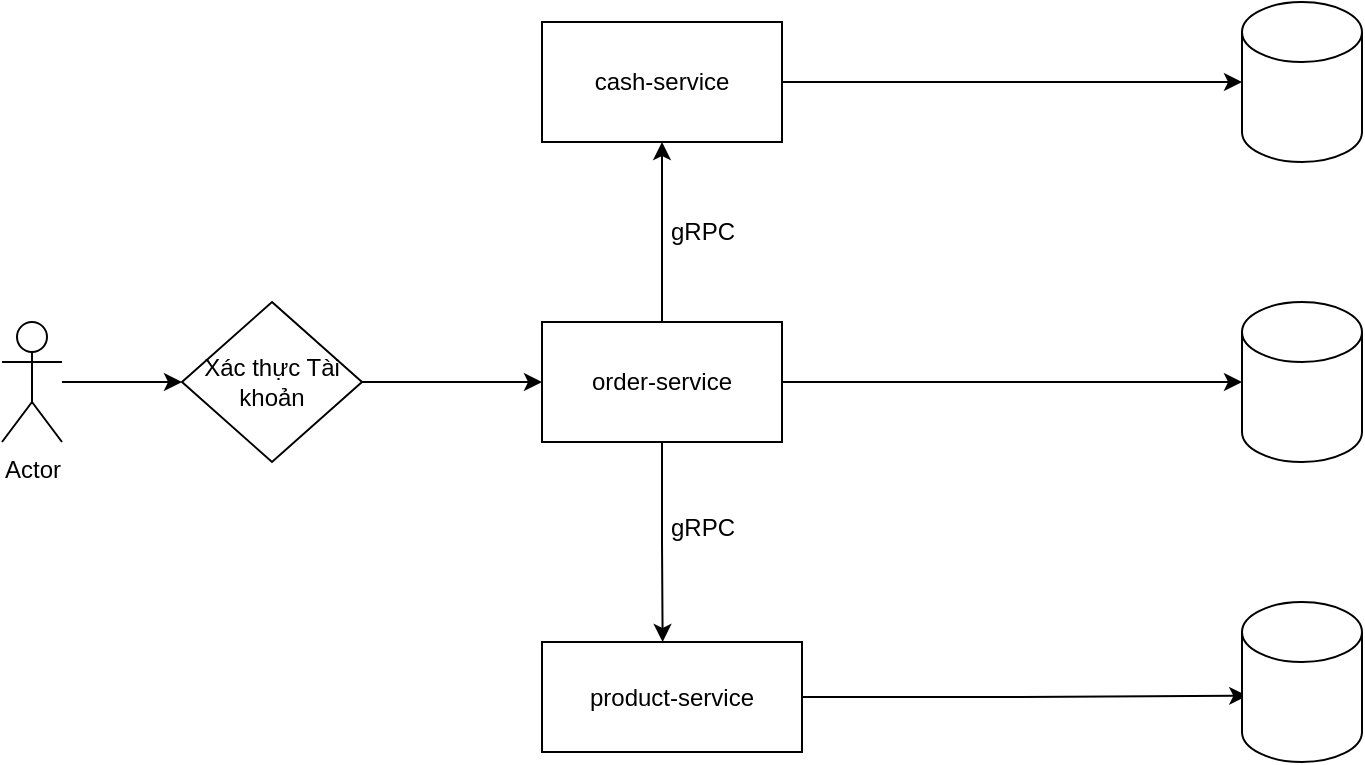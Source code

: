 <mxfile version="21.7.5" type="device" pages="2">
  <diagram name="Page-1" id="gezI6azONgvqdfEUvXY8">
    <mxGraphModel dx="1043" dy="574" grid="1" gridSize="10" guides="1" tooltips="1" connect="1" arrows="1" fold="1" page="1" pageScale="1" pageWidth="850" pageHeight="1100" math="0" shadow="0">
      <root>
        <mxCell id="0" />
        <mxCell id="1" parent="0" />
        <mxCell id="a0UMooy4stQ9v_j2zGhA-3" style="edgeStyle=orthogonalEdgeStyle;rounded=0;orthogonalLoop=1;jettySize=auto;html=1;" edge="1" parent="1" source="a0UMooy4stQ9v_j2zGhA-1" target="a0UMooy4stQ9v_j2zGhA-2">
          <mxGeometry relative="1" as="geometry" />
        </mxCell>
        <mxCell id="a0UMooy4stQ9v_j2zGhA-1" value="Actor" style="shape=umlActor;verticalLabelPosition=bottom;verticalAlign=top;html=1;outlineConnect=0;" vertex="1" parent="1">
          <mxGeometry x="50" y="680" width="30" height="60" as="geometry" />
        </mxCell>
        <mxCell id="a0UMooy4stQ9v_j2zGhA-22" style="edgeStyle=orthogonalEdgeStyle;rounded=0;orthogonalLoop=1;jettySize=auto;html=1;exitX=1;exitY=0.5;exitDx=0;exitDy=0;entryX=0;entryY=0.5;entryDx=0;entryDy=0;" edge="1" parent="1" source="a0UMooy4stQ9v_j2zGhA-2" target="a0UMooy4stQ9v_j2zGhA-15">
          <mxGeometry relative="1" as="geometry" />
        </mxCell>
        <mxCell id="a0UMooy4stQ9v_j2zGhA-2" value="Xác thực Tài khoản" style="rhombus;whiteSpace=wrap;html=1;" vertex="1" parent="1">
          <mxGeometry x="140" y="670" width="90" height="80" as="geometry" />
        </mxCell>
        <mxCell id="a0UMooy4stQ9v_j2zGhA-9" style="edgeStyle=orthogonalEdgeStyle;rounded=0;orthogonalLoop=1;jettySize=auto;html=1;exitX=1;exitY=0.5;exitDx=0;exitDy=0;entryX=0.044;entryY=0.586;entryDx=0;entryDy=0;entryPerimeter=0;" edge="1" parent="1" source="a0UMooy4stQ9v_j2zGhA-5" target="a0UMooy4stQ9v_j2zGhA-8">
          <mxGeometry relative="1" as="geometry" />
        </mxCell>
        <mxCell id="a0UMooy4stQ9v_j2zGhA-5" value="product-service" style="rounded=0;whiteSpace=wrap;html=1;" vertex="1" parent="1">
          <mxGeometry x="320" y="840" width="130" height="55" as="geometry" />
        </mxCell>
        <mxCell id="a0UMooy4stQ9v_j2zGhA-8" value="" style="shape=cylinder3;whiteSpace=wrap;html=1;boundedLbl=1;backgroundOutline=1;size=15;" vertex="1" parent="1">
          <mxGeometry x="670" y="820" width="60" height="80" as="geometry" />
        </mxCell>
        <mxCell id="a0UMooy4stQ9v_j2zGhA-10" value="cash-service" style="rounded=0;whiteSpace=wrap;html=1;" vertex="1" parent="1">
          <mxGeometry x="320" y="530" width="120" height="60" as="geometry" />
        </mxCell>
        <mxCell id="a0UMooy4stQ9v_j2zGhA-11" value="" style="shape=cylinder3;whiteSpace=wrap;html=1;boundedLbl=1;backgroundOutline=1;size=15;" vertex="1" parent="1">
          <mxGeometry x="670" y="520" width="60" height="80" as="geometry" />
        </mxCell>
        <mxCell id="a0UMooy4stQ9v_j2zGhA-12" value="" style="endArrow=classic;html=1;rounded=0;exitX=1;exitY=0.5;exitDx=0;exitDy=0;" edge="1" parent="1" source="a0UMooy4stQ9v_j2zGhA-10" target="a0UMooy4stQ9v_j2zGhA-11">
          <mxGeometry width="50" height="50" relative="1" as="geometry">
            <mxPoint x="460" y="700" as="sourcePoint" />
            <mxPoint x="510" y="650" as="targetPoint" />
          </mxGeometry>
        </mxCell>
        <mxCell id="a0UMooy4stQ9v_j2zGhA-17" style="edgeStyle=orthogonalEdgeStyle;rounded=0;orthogonalLoop=1;jettySize=auto;html=1;exitX=1;exitY=0.5;exitDx=0;exitDy=0;entryX=0;entryY=0.5;entryDx=0;entryDy=0;entryPerimeter=0;" edge="1" parent="1" source="a0UMooy4stQ9v_j2zGhA-15" target="a0UMooy4stQ9v_j2zGhA-16">
          <mxGeometry relative="1" as="geometry" />
        </mxCell>
        <mxCell id="a0UMooy4stQ9v_j2zGhA-18" style="edgeStyle=orthogonalEdgeStyle;rounded=0;orthogonalLoop=1;jettySize=auto;html=1;exitX=0.5;exitY=0;exitDx=0;exitDy=0;" edge="1" parent="1" source="a0UMooy4stQ9v_j2zGhA-15" target="a0UMooy4stQ9v_j2zGhA-10">
          <mxGeometry relative="1" as="geometry" />
        </mxCell>
        <mxCell id="a0UMooy4stQ9v_j2zGhA-20" style="edgeStyle=orthogonalEdgeStyle;rounded=0;orthogonalLoop=1;jettySize=auto;html=1;exitX=0.5;exitY=1;exitDx=0;exitDy=0;entryX=0.464;entryY=0;entryDx=0;entryDy=0;entryPerimeter=0;" edge="1" parent="1" source="a0UMooy4stQ9v_j2zGhA-15" target="a0UMooy4stQ9v_j2zGhA-5">
          <mxGeometry relative="1" as="geometry" />
        </mxCell>
        <mxCell id="a0UMooy4stQ9v_j2zGhA-15" value="order-service" style="rounded=0;whiteSpace=wrap;html=1;" vertex="1" parent="1">
          <mxGeometry x="320" y="680" width="120" height="60" as="geometry" />
        </mxCell>
        <mxCell id="a0UMooy4stQ9v_j2zGhA-16" value="" style="shape=cylinder3;whiteSpace=wrap;html=1;boundedLbl=1;backgroundOutline=1;size=15;" vertex="1" parent="1">
          <mxGeometry x="670" y="670" width="60" height="80" as="geometry" />
        </mxCell>
        <mxCell id="a0UMooy4stQ9v_j2zGhA-19" value="gRPC" style="text;html=1;align=center;verticalAlign=middle;resizable=0;points=[];autosize=1;strokeColor=none;fillColor=none;" vertex="1" parent="1">
          <mxGeometry x="370" y="620" width="60" height="30" as="geometry" />
        </mxCell>
        <mxCell id="a0UMooy4stQ9v_j2zGhA-21" value="gRPC" style="text;html=1;align=center;verticalAlign=middle;resizable=0;points=[];autosize=1;strokeColor=none;fillColor=none;" vertex="1" parent="1">
          <mxGeometry x="370" y="768" width="60" height="30" as="geometry" />
        </mxCell>
      </root>
    </mxGraphModel>
  </diagram>
  <diagram id="niaPXFyxxq4pcj7FRFKs" name="Page-2">
    <mxGraphModel dx="500" dy="276" grid="1" gridSize="10" guides="1" tooltips="1" connect="1" arrows="1" fold="1" page="1" pageScale="1" pageWidth="850" pageHeight="1100" math="0" shadow="0">
      <root>
        <mxCell id="0" />
        <mxCell id="1" parent="0" />
        <mxCell id="-rksJYqqLuC_6Z_RIcaQ-1" value="" style="shape=table;startSize=0;container=1;collapsible=0;childLayout=tableLayout;fontSize=16;gradientColor=none;swimlaneFillColor=none;rounded=0;shadow=0;rowLines=1;columnLines=1;fixedRows=0;swimlaneBody=1;horizontal=1;" vertex="1" parent="1">
          <mxGeometry x="30" y="200" width="810" height="130" as="geometry" />
        </mxCell>
        <mxCell id="-rksJYqqLuC_6Z_RIcaQ-2" value="" style="shape=tableRow;horizontal=0;startSize=0;swimlaneHead=0;swimlaneBody=0;strokeColor=inherit;top=0;left=0;bottom=0;right=0;collapsible=0;dropTarget=0;fillColor=none;points=[[0,0.5],[1,0.5]];portConstraint=eastwest;fontSize=16;" vertex="1" parent="-rksJYqqLuC_6Z_RIcaQ-1">
          <mxGeometry width="810" height="66" as="geometry" />
        </mxCell>
        <mxCell id="-rksJYqqLuC_6Z_RIcaQ-29" value="user" style="shape=partialRectangle;html=1;whiteSpace=wrap;connectable=0;strokeColor=inherit;overflow=hidden;fillColor=none;top=0;left=0;bottom=0;right=0;pointerEvents=1;fontSize=16;" vertex="1" parent="-rksJYqqLuC_6Z_RIcaQ-2">
          <mxGeometry width="110" height="66" as="geometry">
            <mxRectangle width="110" height="66" as="alternateBounds" />
          </mxGeometry>
        </mxCell>
        <mxCell id="-rksJYqqLuC_6Z_RIcaQ-14" style="shape=partialRectangle;html=1;whiteSpace=wrap;connectable=0;strokeColor=inherit;overflow=hidden;fillColor=none;top=0;left=0;bottom=0;right=0;pointerEvents=1;fontSize=16;" vertex="1" parent="-rksJYqqLuC_6Z_RIcaQ-2">
          <mxGeometry x="110" width="700" height="66" as="geometry">
            <mxRectangle width="700" height="66" as="alternateBounds" />
          </mxGeometry>
        </mxCell>
        <mxCell id="-rksJYqqLuC_6Z_RIcaQ-6" value="" style="shape=tableRow;horizontal=0;startSize=0;swimlaneHead=0;swimlaneBody=0;strokeColor=inherit;top=0;left=0;bottom=0;right=0;collapsible=0;dropTarget=0;fillColor=none;points=[[0,0.5],[1,0.5]];portConstraint=eastwest;fontSize=16;" vertex="1" parent="-rksJYqqLuC_6Z_RIcaQ-1">
          <mxGeometry y="66" width="810" height="64" as="geometry" />
        </mxCell>
        <mxCell id="-rksJYqqLuC_6Z_RIcaQ-30" value="back-end" style="shape=partialRectangle;html=1;whiteSpace=wrap;connectable=0;strokeColor=inherit;overflow=hidden;fillColor=none;top=0;left=0;bottom=0;right=0;pointerEvents=1;fontSize=16;" vertex="1" parent="-rksJYqqLuC_6Z_RIcaQ-6">
          <mxGeometry width="110" height="64" as="geometry">
            <mxRectangle width="110" height="64" as="alternateBounds" />
          </mxGeometry>
        </mxCell>
        <mxCell id="-rksJYqqLuC_6Z_RIcaQ-15" style="shape=partialRectangle;html=1;whiteSpace=wrap;connectable=0;strokeColor=inherit;overflow=hidden;fillColor=none;top=0;left=0;bottom=0;right=0;pointerEvents=1;fontSize=16;" vertex="1" parent="-rksJYqqLuC_6Z_RIcaQ-6">
          <mxGeometry x="110" width="700" height="64" as="geometry">
            <mxRectangle width="700" height="64" as="alternateBounds" />
          </mxGeometry>
        </mxCell>
      </root>
    </mxGraphModel>
  </diagram>
</mxfile>
